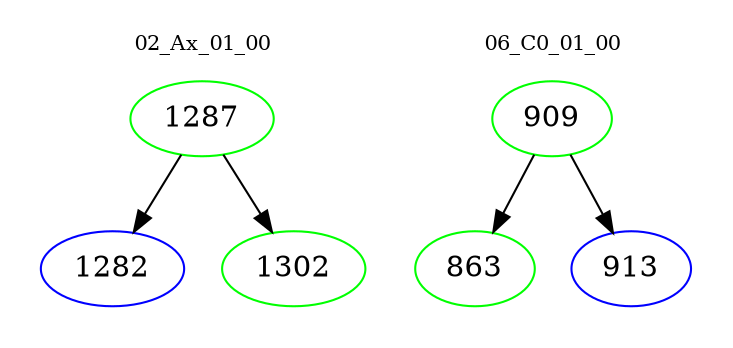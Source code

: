 digraph{
subgraph cluster_0 {
color = white
label = "02_Ax_01_00";
fontsize=10;
T0_1287 [label="1287", color="green"]
T0_1287 -> T0_1282 [color="black"]
T0_1282 [label="1282", color="blue"]
T0_1287 -> T0_1302 [color="black"]
T0_1302 [label="1302", color="green"]
}
subgraph cluster_1 {
color = white
label = "06_C0_01_00";
fontsize=10;
T1_909 [label="909", color="green"]
T1_909 -> T1_863 [color="black"]
T1_863 [label="863", color="green"]
T1_909 -> T1_913 [color="black"]
T1_913 [label="913", color="blue"]
}
}
